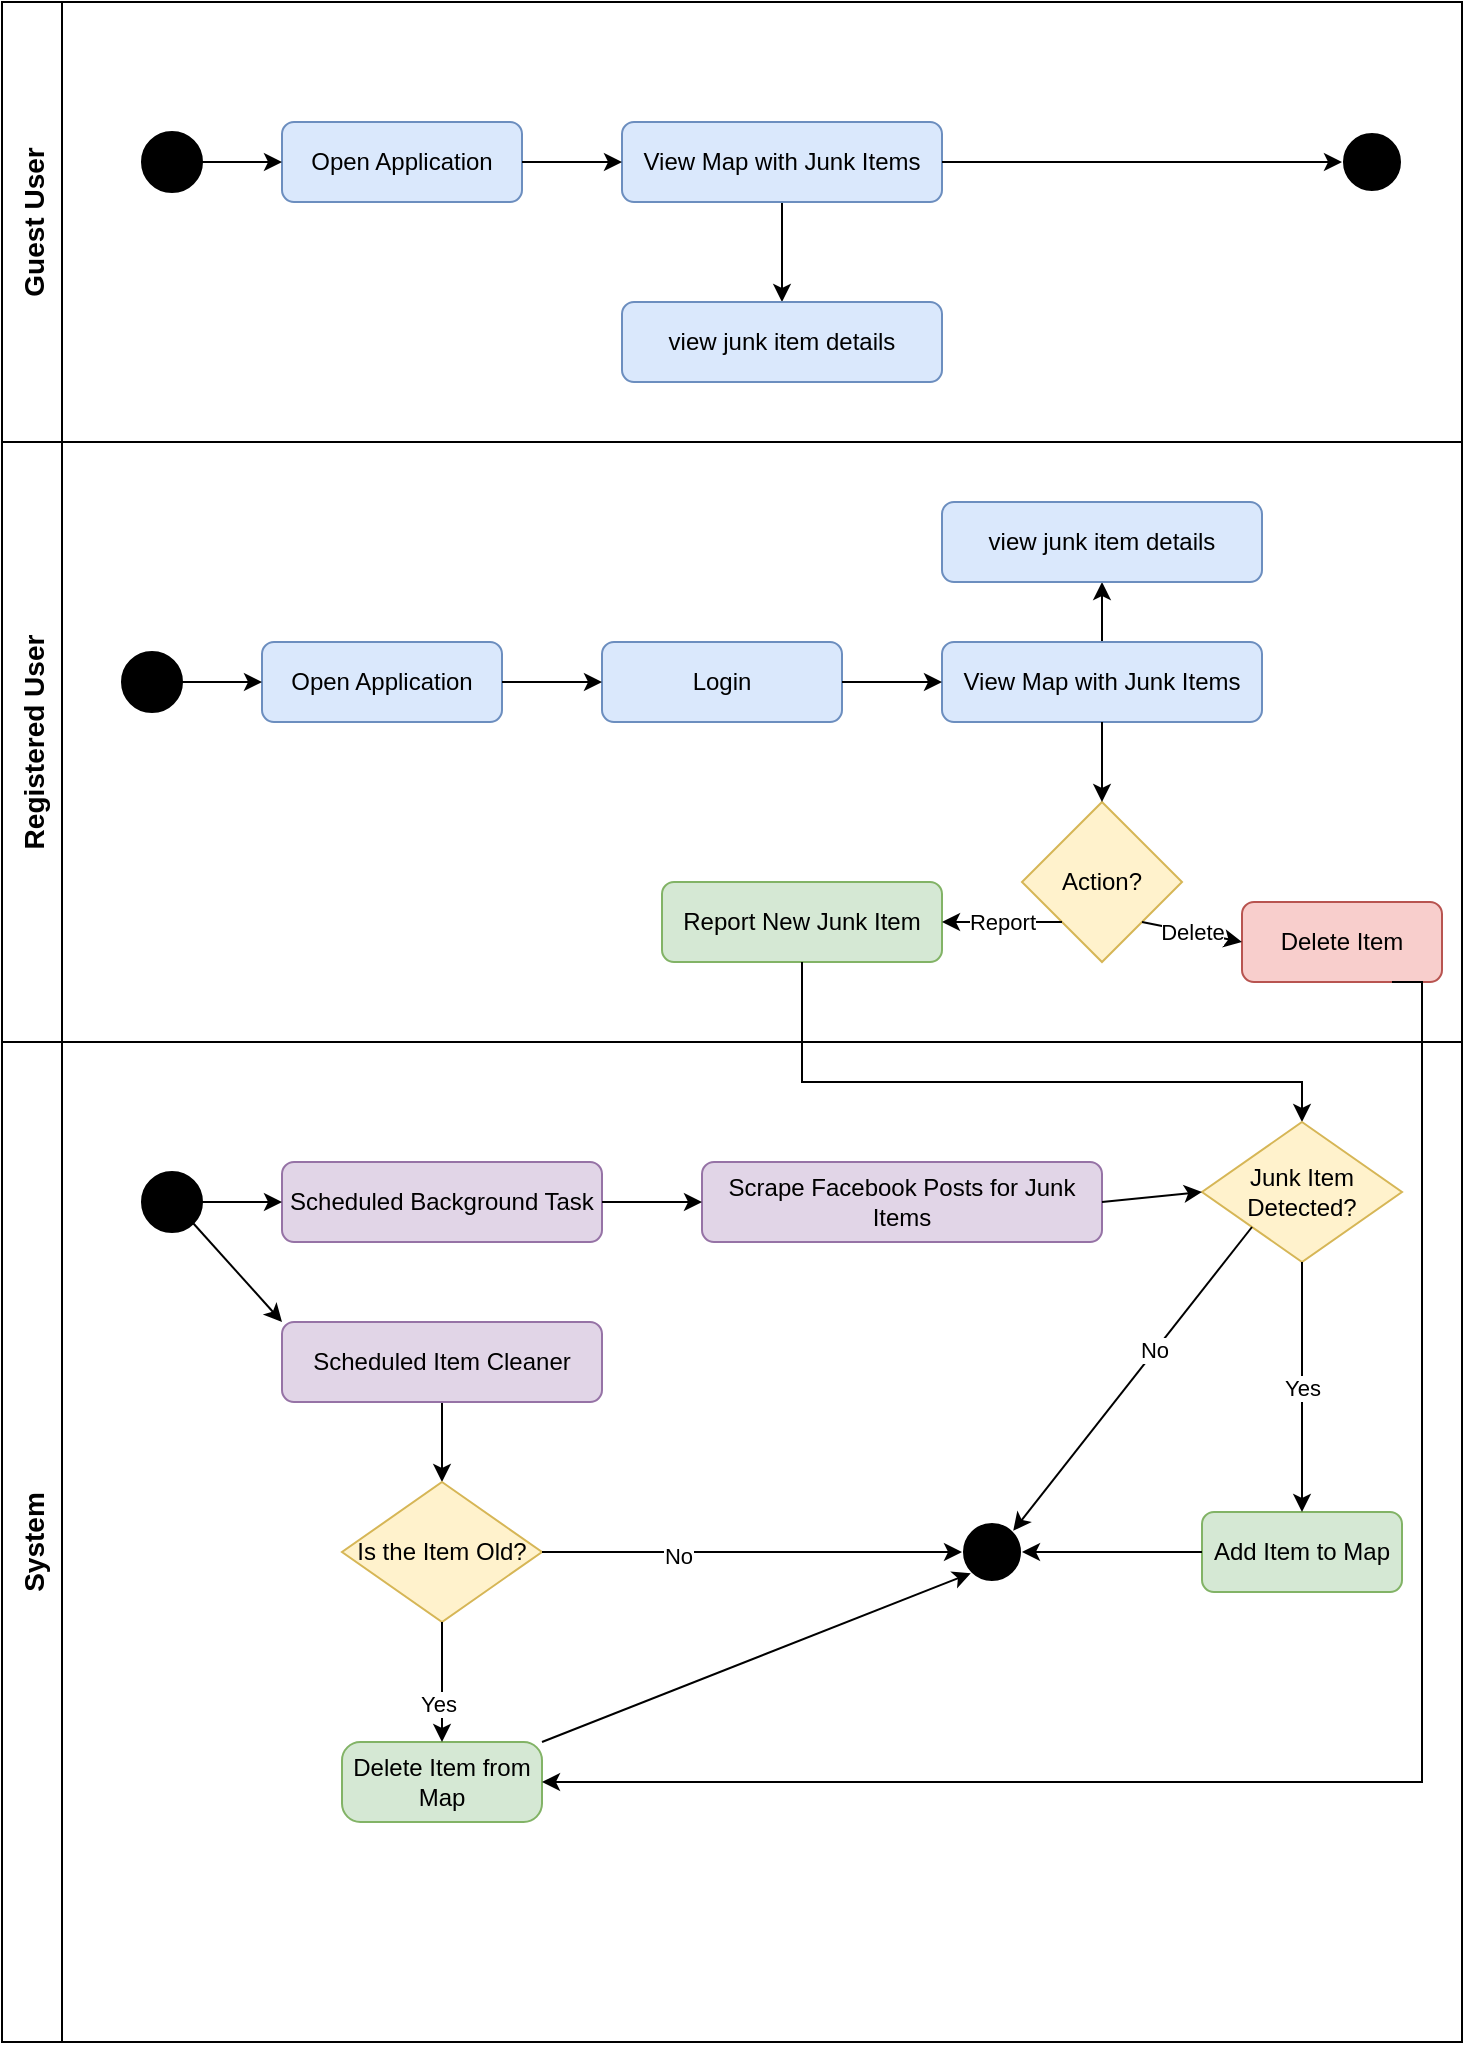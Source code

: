 <mxfile version="26.1.1">
  <diagram id="junk_collection_activity_diagram" name="Junk Collection App Activity Diagram">
    <mxGraphModel dx="1020" dy="542" grid="1" gridSize="10" guides="1" tooltips="1" connect="1" arrows="1" fold="1" page="1" pageScale="1" pageWidth="850" pageHeight="1100" math="0" shadow="0">
      <root>
        <mxCell id="0" />
        <mxCell id="1" parent="0" />
        <mxCell id="swimlane1" value="Guest User" style="swimlane;horizontal=0;startSize=30;fontSize=14;" parent="1" vertex="1">
          <mxGeometry x="60" y="100" width="730" height="220" as="geometry" />
        </mxCell>
        <mxCell id="guestStart" value="" style="ellipse;whiteSpace=wrap;html=1;aspect=fixed;fillColor=#000000;" parent="swimlane1" vertex="1">
          <mxGeometry x="70" y="65" width="30" height="30" as="geometry" />
        </mxCell>
        <mxCell id="openApp" value="Open Application" style="rounded=1;whiteSpace=wrap;html=1;fontSize=12;fillColor=#dae8fc;strokeColor=#6c8ebf;" parent="swimlane1" vertex="1">
          <mxGeometry x="140" y="60" width="120" height="40" as="geometry" />
        </mxCell>
        <mxCell id="fonEyVcZ648alAhYHome-6" style="edgeStyle=orthogonalEdgeStyle;rounded=0;orthogonalLoop=1;jettySize=auto;html=1;" parent="swimlane1" source="viewMap" target="fonEyVcZ648alAhYHome-5" edge="1">
          <mxGeometry relative="1" as="geometry" />
        </mxCell>
        <mxCell id="viewMap" value="View Map with Junk Items" style="rounded=1;whiteSpace=wrap;html=1;fontSize=12;fillColor=#dae8fc;strokeColor=#6c8ebf;" parent="swimlane1" vertex="1">
          <mxGeometry x="310" y="60" width="160" height="40" as="geometry" />
        </mxCell>
        <mxCell id="guestEnd" value="" style="ellipse;whiteSpace=wrap;html=1;aspect=fixed;fillColor=#000000;strokeColor=#FFFFFF;" parent="swimlane1" vertex="1">
          <mxGeometry x="670" y="65" width="30" height="30" as="geometry" />
        </mxCell>
        <mxCell id="edge1" value="" style="endArrow=classic;html=1;exitX=1;exitY=0.5;exitDx=0;exitDy=0;entryX=0;entryY=0.5;entryDx=0;entryDy=0;" parent="swimlane1" source="guestStart" target="openApp" edge="1">
          <mxGeometry width="50" height="50" relative="1" as="geometry">
            <mxPoint x="390" y="250" as="sourcePoint" />
            <mxPoint x="440" y="200" as="targetPoint" />
          </mxGeometry>
        </mxCell>
        <mxCell id="edge2" value="" style="endArrow=classic;html=1;exitX=1;exitY=0.5;exitDx=0;exitDy=0;entryX=0;entryY=0.5;entryDx=0;entryDy=0;" parent="swimlane1" source="openApp" target="viewMap" edge="1">
          <mxGeometry width="50" height="50" relative="1" as="geometry">
            <mxPoint x="390" y="250" as="sourcePoint" />
            <mxPoint x="440" y="200" as="targetPoint" />
          </mxGeometry>
        </mxCell>
        <mxCell id="edge3" value="" style="endArrow=classic;html=1;exitX=1;exitY=0.5;exitDx=0;exitDy=0;entryX=0;entryY=0.5;entryDx=0;entryDy=0;" parent="swimlane1" source="viewMap" target="guestEnd" edge="1">
          <mxGeometry width="50" height="50" relative="1" as="geometry">
            <mxPoint x="390" y="250" as="sourcePoint" />
            <mxPoint x="440" y="200" as="targetPoint" />
          </mxGeometry>
        </mxCell>
        <mxCell id="fonEyVcZ648alAhYHome-5" value="view junk item details" style="rounded=1;whiteSpace=wrap;html=1;fontSize=12;fillColor=#dae8fc;strokeColor=#6c8ebf;" parent="swimlane1" vertex="1">
          <mxGeometry x="310" y="150" width="160" height="40" as="geometry" />
        </mxCell>
        <mxCell id="swimlane2" value="Registered User" style="swimlane;horizontal=0;startSize=30;fontSize=14;" parent="1" vertex="1">
          <mxGeometry x="60" y="320" width="730" height="300" as="geometry" />
        </mxCell>
        <mxCell id="regStart" value="" style="ellipse;whiteSpace=wrap;html=1;aspect=fixed;fillColor=#000000;" parent="swimlane2" vertex="1">
          <mxGeometry x="60" y="105" width="30" height="30" as="geometry" />
        </mxCell>
        <mxCell id="openAppReg" value="Open Application" style="rounded=1;whiteSpace=wrap;html=1;fontSize=12;fillColor=#dae8fc;strokeColor=#6c8ebf;" parent="swimlane2" vertex="1">
          <mxGeometry x="130" y="100" width="120" height="40" as="geometry" />
        </mxCell>
        <mxCell id="login" value="Login" style="rounded=1;whiteSpace=wrap;html=1;fontSize=12;fillColor=#dae8fc;strokeColor=#6c8ebf;" parent="swimlane2" vertex="1">
          <mxGeometry x="300" y="100" width="120" height="40" as="geometry" />
        </mxCell>
        <mxCell id="fonEyVcZ648alAhYHome-8" style="edgeStyle=orthogonalEdgeStyle;rounded=0;orthogonalLoop=1;jettySize=auto;html=1;" parent="swimlane2" source="viewMapReg" target="fonEyVcZ648alAhYHome-7" edge="1">
          <mxGeometry relative="1" as="geometry" />
        </mxCell>
        <mxCell id="viewMapReg" value="View Map with Junk Items" style="rounded=1;whiteSpace=wrap;html=1;fontSize=12;fillColor=#dae8fc;strokeColor=#6c8ebf;" parent="swimlane2" vertex="1">
          <mxGeometry x="470" y="100" width="160" height="40" as="geometry" />
        </mxCell>
        <mxCell id="decision" value="Action?" style="rhombus;whiteSpace=wrap;html=1;fillColor=#fff2cc;strokeColor=#d6b656;" parent="swimlane2" vertex="1">
          <mxGeometry x="510" y="180" width="80" height="80" as="geometry" />
        </mxCell>
        <mxCell id="addItem" value="Report New Junk Item" style="rounded=1;whiteSpace=wrap;html=1;fontSize=12;fillColor=#d5e8d4;strokeColor=#82b366;" parent="swimlane2" vertex="1">
          <mxGeometry x="330" y="220" width="140" height="40" as="geometry" />
        </mxCell>
        <mxCell id="deleteItem" value="Delete Item" style="rounded=1;whiteSpace=wrap;html=1;fontSize=12;fillColor=#f8cecc;strokeColor=#b85450;" parent="swimlane2" vertex="1">
          <mxGeometry x="620" y="230" width="100" height="40" as="geometry" />
        </mxCell>
        <mxCell id="edge4" value="" style="endArrow=classic;html=1;exitX=1;exitY=0.5;exitDx=0;exitDy=0;entryX=0;entryY=0.5;entryDx=0;entryDy=0;" parent="swimlane2" source="regStart" target="openAppReg" edge="1">
          <mxGeometry width="50" height="50" relative="1" as="geometry">
            <mxPoint x="380" y="290" as="sourcePoint" />
            <mxPoint x="430" y="240" as="targetPoint" />
          </mxGeometry>
        </mxCell>
        <mxCell id="edge5" value="" style="endArrow=classic;html=1;exitX=1;exitY=0.5;exitDx=0;exitDy=0;entryX=0;entryY=0.5;entryDx=0;entryDy=0;" parent="swimlane2" source="openAppReg" target="login" edge="1">
          <mxGeometry width="50" height="50" relative="1" as="geometry">
            <mxPoint x="380" y="290" as="sourcePoint" />
            <mxPoint x="430" y="240" as="targetPoint" />
          </mxGeometry>
        </mxCell>
        <mxCell id="edge6" value="" style="endArrow=classic;html=1;exitX=1;exitY=0.5;exitDx=0;exitDy=0;entryX=0;entryY=0.5;entryDx=0;entryDy=0;" parent="swimlane2" source="login" target="viewMapReg" edge="1">
          <mxGeometry width="50" height="50" relative="1" as="geometry">
            <mxPoint x="380" y="290" as="sourcePoint" />
            <mxPoint x="430" y="240" as="targetPoint" />
          </mxGeometry>
        </mxCell>
        <mxCell id="edge7" value="" style="endArrow=classic;html=1;exitX=0.5;exitY=1;exitDx=0;exitDy=0;entryX=0.5;entryY=0;entryDx=0;entryDy=0;" parent="swimlane2" source="viewMapReg" target="decision" edge="1">
          <mxGeometry width="50" height="50" relative="1" as="geometry">
            <mxPoint x="380" y="290" as="sourcePoint" />
            <mxPoint x="430" y="240" as="targetPoint" />
          </mxGeometry>
        </mxCell>
        <mxCell id="edge8" value="Report" style="endArrow=classic;html=1;exitX=0;exitY=1;exitDx=0;exitDy=0;entryX=1;entryY=0.5;entryDx=0;entryDy=0;" parent="swimlane2" source="decision" target="addItem" edge="1">
          <mxGeometry width="50" height="50" relative="1" as="geometry">
            <mxPoint x="380" y="290" as="sourcePoint" />
            <mxPoint x="430" y="240" as="targetPoint" />
          </mxGeometry>
        </mxCell>
        <mxCell id="edge9" value="Delete" style="endArrow=classic;html=1;exitX=1;exitY=1;exitDx=0;exitDy=0;entryX=0;entryY=0.5;entryDx=0;entryDy=0;" parent="swimlane2" source="decision" target="deleteItem" edge="1">
          <mxGeometry width="50" height="50" relative="1" as="geometry">
            <mxPoint x="380" y="290" as="sourcePoint" />
            <mxPoint x="430" y="240" as="targetPoint" />
          </mxGeometry>
        </mxCell>
        <mxCell id="fonEyVcZ648alAhYHome-7" value="view junk item details" style="rounded=1;whiteSpace=wrap;html=1;fontSize=12;fillColor=#dae8fc;strokeColor=#6c8ebf;" parent="swimlane2" vertex="1">
          <mxGeometry x="470" y="30" width="160" height="40" as="geometry" />
        </mxCell>
        <mxCell id="swimlane3" value="System" style="swimlane;horizontal=0;startSize=30;fontSize=14;" parent="1" vertex="1">
          <mxGeometry x="60" y="620" width="730" height="500" as="geometry" />
        </mxCell>
        <mxCell id="sysStart" value="" style="ellipse;whiteSpace=wrap;html=1;aspect=fixed;fillColor=#000000;" parent="swimlane3" vertex="1">
          <mxGeometry x="70" y="65" width="30" height="30" as="geometry" />
        </mxCell>
        <mxCell id="scheduledTask" value="Scheduled Background Task" style="rounded=1;whiteSpace=wrap;html=1;fontSize=12;fillColor=#e1d5e7;strokeColor=#9673a6;" parent="swimlane3" vertex="1">
          <mxGeometry x="140" y="60" width="160" height="40" as="geometry" />
        </mxCell>
        <mxCell id="scrapeFB" value="Scrape Facebook Posts for Junk Items" style="rounded=1;whiteSpace=wrap;html=1;fontSize=12;fillColor=#e1d5e7;strokeColor=#9673a6;" parent="swimlane3" vertex="1">
          <mxGeometry x="350" y="60" width="200" height="40" as="geometry" />
        </mxCell>
        <mxCell id="addToMap" value="Add Item to Map" style="rounded=1;whiteSpace=wrap;html=1;fontSize=12;fillColor=#d5e8d4;strokeColor=#82b366;" parent="swimlane3" vertex="1">
          <mxGeometry x="600" y="235" width="100" height="40" as="geometry" />
        </mxCell>
        <mxCell id="sysEnd" value="" style="ellipse;whiteSpace=wrap;html=1;aspect=fixed;fillColor=#000000;strokeColor=#FFFFFF;" parent="swimlane3" vertex="1">
          <mxGeometry x="480" y="240" width="30" height="30" as="geometry" />
        </mxCell>
        <mxCell id="edge10" value="" style="endArrow=classic;html=1;exitX=1;exitY=0.5;exitDx=0;exitDy=0;entryX=0;entryY=0.5;entryDx=0;entryDy=0;" parent="swimlane3" source="sysStart" target="scheduledTask" edge="1">
          <mxGeometry width="50" height="50" relative="1" as="geometry">
            <mxPoint x="390" y="250" as="sourcePoint" />
            <mxPoint x="440" y="200" as="targetPoint" />
          </mxGeometry>
        </mxCell>
        <mxCell id="edge11" value="" style="endArrow=classic;html=1;exitX=1;exitY=0.5;exitDx=0;exitDy=0;entryX=0;entryY=0.5;entryDx=0;entryDy=0;" parent="swimlane3" source="scheduledTask" target="scrapeFB" edge="1">
          <mxGeometry width="50" height="50" relative="1" as="geometry">
            <mxPoint x="390" y="250" as="sourcePoint" />
            <mxPoint x="440" y="200" as="targetPoint" />
          </mxGeometry>
        </mxCell>
        <mxCell id="MR6RcODBRpLyldwYG2RC-14" value="" style="edgeStyle=orthogonalEdgeStyle;rounded=0;orthogonalLoop=1;jettySize=auto;html=1;" edge="1" parent="swimlane3" source="MR6RcODBRpLyldwYG2RC-1" target="MR6RcODBRpLyldwYG2RC-13">
          <mxGeometry relative="1" as="geometry" />
        </mxCell>
        <mxCell id="MR6RcODBRpLyldwYG2RC-1" value="Scheduled Item Cleaner" style="rounded=1;whiteSpace=wrap;html=1;fontSize=12;fillColor=#e1d5e7;strokeColor=#9673a6;" vertex="1" parent="swimlane3">
          <mxGeometry x="140" y="140" width="160" height="40" as="geometry" />
        </mxCell>
        <mxCell id="MR6RcODBRpLyldwYG2RC-3" value="" style="endArrow=classic;html=1;rounded=0;exitX=1;exitY=1;exitDx=0;exitDy=0;entryX=0;entryY=0;entryDx=0;entryDy=0;" edge="1" parent="swimlane3" source="sysStart" target="MR6RcODBRpLyldwYG2RC-1">
          <mxGeometry width="50" height="50" relative="1" as="geometry">
            <mxPoint x="340" y="220" as="sourcePoint" />
            <mxPoint x="390" y="170" as="targetPoint" />
          </mxGeometry>
        </mxCell>
        <mxCell id="MR6RcODBRpLyldwYG2RC-4" value="Delete Item from Map" style="rounded=1;whiteSpace=wrap;html=1;fontSize=12;fillColor=#d5e8d4;strokeColor=#82b366;arcSize=23;" vertex="1" parent="swimlane3">
          <mxGeometry x="170" y="350" width="100" height="40" as="geometry" />
        </mxCell>
        <mxCell id="MR6RcODBRpLyldwYG2RC-11" value="" style="endArrow=classic;html=1;rounded=0;exitX=0;exitY=0.5;exitDx=0;exitDy=0;entryX=1;entryY=0.5;entryDx=0;entryDy=0;" edge="1" parent="swimlane3" source="addToMap" target="sysEnd">
          <mxGeometry width="50" height="50" relative="1" as="geometry">
            <mxPoint x="340" y="120" as="sourcePoint" />
            <mxPoint x="390" y="70" as="targetPoint" />
          </mxGeometry>
        </mxCell>
        <mxCell id="MR6RcODBRpLyldwYG2RC-13" value="Is the Item Old?" style="rhombus;whiteSpace=wrap;html=1;fillColor=#fff2cc;strokeColor=#d6b656;" vertex="1" parent="swimlane3">
          <mxGeometry x="170" y="220" width="100" height="70" as="geometry" />
        </mxCell>
        <mxCell id="MR6RcODBRpLyldwYG2RC-15" value="" style="endArrow=classic;html=1;rounded=0;exitX=0.5;exitY=1;exitDx=0;exitDy=0;entryX=0.5;entryY=0;entryDx=0;entryDy=0;" edge="1" parent="swimlane3" source="MR6RcODBRpLyldwYG2RC-13" target="MR6RcODBRpLyldwYG2RC-4">
          <mxGeometry width="50" height="50" relative="1" as="geometry">
            <mxPoint x="340" y="320" as="sourcePoint" />
            <mxPoint x="390" y="270" as="targetPoint" />
          </mxGeometry>
        </mxCell>
        <mxCell id="MR6RcODBRpLyldwYG2RC-16" value="Yes" style="edgeLabel;html=1;align=center;verticalAlign=middle;resizable=0;points=[];" vertex="1" connectable="0" parent="MR6RcODBRpLyldwYG2RC-15">
          <mxGeometry x="0.344" y="-2" relative="1" as="geometry">
            <mxPoint as="offset" />
          </mxGeometry>
        </mxCell>
        <mxCell id="MR6RcODBRpLyldwYG2RC-17" value="" style="endArrow=classic;html=1;rounded=0;exitX=1;exitY=0.5;exitDx=0;exitDy=0;entryX=0;entryY=0.5;entryDx=0;entryDy=0;" edge="1" parent="swimlane3" source="MR6RcODBRpLyldwYG2RC-13" target="sysEnd">
          <mxGeometry width="50" height="50" relative="1" as="geometry">
            <mxPoint x="340" y="320" as="sourcePoint" />
            <mxPoint x="390" y="270" as="targetPoint" />
          </mxGeometry>
        </mxCell>
        <mxCell id="MR6RcODBRpLyldwYG2RC-18" value="No" style="edgeLabel;html=1;align=center;verticalAlign=middle;resizable=0;points=[];" vertex="1" connectable="0" parent="MR6RcODBRpLyldwYG2RC-17">
          <mxGeometry x="-0.354" y="-2" relative="1" as="geometry">
            <mxPoint as="offset" />
          </mxGeometry>
        </mxCell>
        <mxCell id="MR6RcODBRpLyldwYG2RC-19" value="" style="endArrow=classic;html=1;rounded=0;exitX=1;exitY=0;exitDx=0;exitDy=0;entryX=0;entryY=1;entryDx=0;entryDy=0;" edge="1" parent="swimlane3" source="MR6RcODBRpLyldwYG2RC-4" target="sysEnd">
          <mxGeometry width="50" height="50" relative="1" as="geometry">
            <mxPoint x="290" y="360" as="sourcePoint" />
            <mxPoint x="340" y="310" as="targetPoint" />
          </mxGeometry>
        </mxCell>
        <mxCell id="MR6RcODBRpLyldwYG2RC-6" value="" style="edgeStyle=orthogonalEdgeStyle;rounded=0;orthogonalLoop=1;jettySize=auto;html=1;entryX=0.5;entryY=0;entryDx=0;entryDy=0;exitX=0.5;exitY=1;exitDx=0;exitDy=0;" edge="1" parent="1" source="addItem" target="itemDetected">
          <mxGeometry relative="1" as="geometry">
            <Array as="points">
              <mxPoint x="460" y="640" />
              <mxPoint x="710" y="640" />
            </Array>
            <mxPoint x="460" y="580" as="sourcePoint" />
            <mxPoint x="700" y="800" as="targetPoint" />
          </mxGeometry>
        </mxCell>
        <mxCell id="itemDetected" value="Junk Item Detected?" style="rhombus;whiteSpace=wrap;html=1;fillColor=#fff2cc;strokeColor=#d6b656;" parent="1" vertex="1">
          <mxGeometry x="660" y="660" width="100" height="70" as="geometry" />
        </mxCell>
        <mxCell id="edge12" value="" style="endArrow=classic;html=1;entryX=0;entryY=0.5;entryDx=0;entryDy=0;" parent="1" target="itemDetected" edge="1">
          <mxGeometry width="50" height="50" relative="1" as="geometry">
            <mxPoint x="610" y="700" as="sourcePoint" />
            <mxPoint x="500" y="820" as="targetPoint" />
          </mxGeometry>
        </mxCell>
        <mxCell id="edge13" value="Yes" style="endArrow=classic;html=1;exitX=0.5;exitY=1;exitDx=0;exitDy=0;entryX=0.5;entryY=0;entryDx=0;entryDy=0;" parent="1" source="itemDetected" target="addToMap" edge="1">
          <mxGeometry width="50" height="50" relative="1" as="geometry">
            <mxPoint x="440" y="1070" as="sourcePoint" />
            <mxPoint x="490" y="1020" as="targetPoint" />
          </mxGeometry>
        </mxCell>
        <mxCell id="MR6RcODBRpLyldwYG2RC-9" value="" style="endArrow=classic;html=1;rounded=0;entryX=1;entryY=0;entryDx=0;entryDy=0;exitX=0;exitY=1;exitDx=0;exitDy=0;" edge="1" parent="1" source="itemDetected" target="sysEnd">
          <mxGeometry width="50" height="50" relative="1" as="geometry">
            <mxPoint x="670" y="780" as="sourcePoint" />
            <mxPoint x="450" y="790" as="targetPoint" />
          </mxGeometry>
        </mxCell>
        <mxCell id="MR6RcODBRpLyldwYG2RC-12" value="No" style="edgeLabel;html=1;align=center;verticalAlign=middle;resizable=0;points=[];" vertex="1" connectable="0" parent="MR6RcODBRpLyldwYG2RC-9">
          <mxGeometry x="-0.2" relative="1" as="geometry">
            <mxPoint x="-1" as="offset" />
          </mxGeometry>
        </mxCell>
        <mxCell id="MR6RcODBRpLyldwYG2RC-20" style="edgeStyle=orthogonalEdgeStyle;rounded=0;orthogonalLoop=1;jettySize=auto;html=1;entryX=1;entryY=0.5;entryDx=0;entryDy=0;exitX=0.75;exitY=1;exitDx=0;exitDy=0;" edge="1" parent="1" source="deleteItem" target="MR6RcODBRpLyldwYG2RC-4">
          <mxGeometry relative="1" as="geometry">
            <mxPoint x="780" y="590" as="sourcePoint" />
            <Array as="points">
              <mxPoint x="770" y="590" />
              <mxPoint x="770" y="990" />
            </Array>
          </mxGeometry>
        </mxCell>
      </root>
    </mxGraphModel>
  </diagram>
</mxfile>

